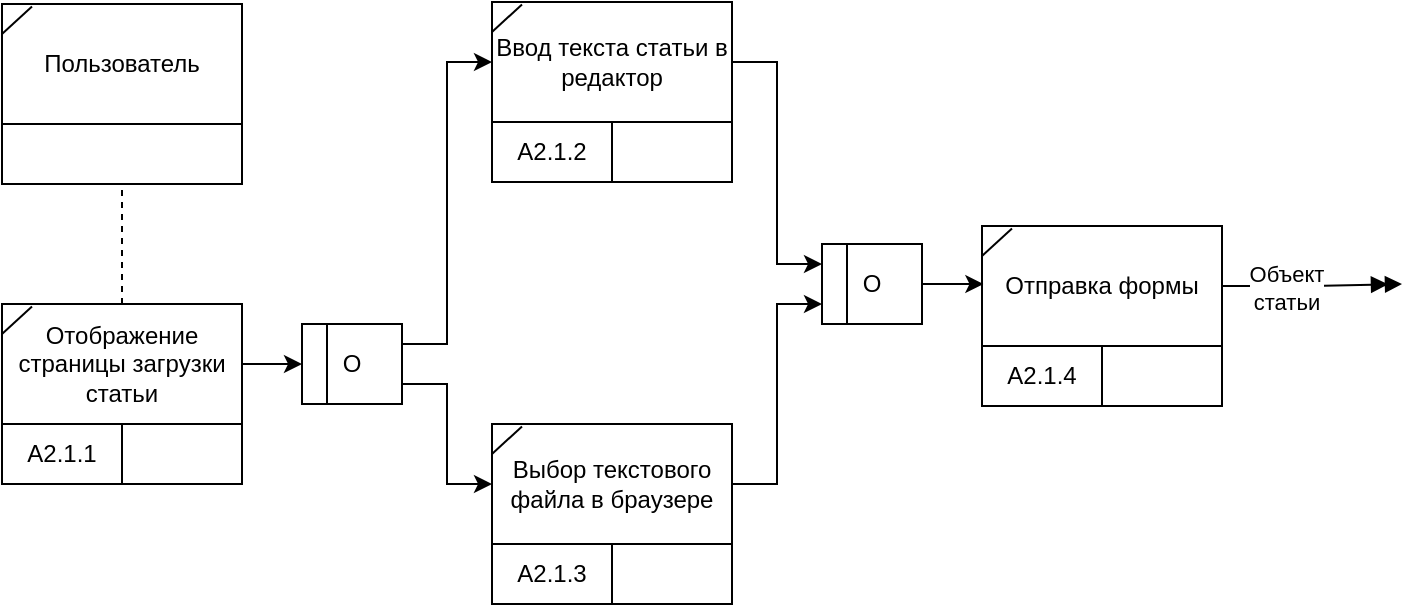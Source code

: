 <mxfile version="24.8.0">
  <diagram name="Page-1" id="OGtMQpQ2vGmIaAtSXRDW">
    <mxGraphModel dx="690" dy="509" grid="1" gridSize="10" guides="1" tooltips="1" connect="1" arrows="1" fold="1" page="1" pageScale="1" pageWidth="850" pageHeight="1100" math="0" shadow="0">
      <root>
        <mxCell id="0" />
        <mxCell id="1" parent="0" />
        <mxCell id="JVNXOIvuCqw-iWcj8ZhG-1" value="" style="rounded=0;whiteSpace=wrap;html=1;" parent="1" vertex="1">
          <mxGeometry x="100" y="160" width="120" height="90" as="geometry" />
        </mxCell>
        <mxCell id="JVNXOIvuCqw-iWcj8ZhG-2" value="" style="rounded=0;whiteSpace=wrap;html=1;" parent="1" vertex="1">
          <mxGeometry x="100" y="220" width="120" height="30" as="geometry" />
        </mxCell>
        <mxCell id="JVNXOIvuCqw-iWcj8ZhG-3" value="Пользователь" style="text;html=1;align=center;verticalAlign=middle;whiteSpace=wrap;rounded=0;" parent="1" vertex="1">
          <mxGeometry x="100" y="160" width="120" height="60" as="geometry" />
        </mxCell>
        <mxCell id="JVNXOIvuCqw-iWcj8ZhG-4" value="" style="endArrow=none;html=1;rounded=0;exitX=0;exitY=0.25;exitDx=0;exitDy=0;entryX=0.125;entryY=0.02;entryDx=0;entryDy=0;entryPerimeter=0;" parent="1" source="JVNXOIvuCqw-iWcj8ZhG-3" target="JVNXOIvuCqw-iWcj8ZhG-3" edge="1">
          <mxGeometry width="50" height="50" relative="1" as="geometry">
            <mxPoint x="70" y="190" as="sourcePoint" />
            <mxPoint x="120" y="140" as="targetPoint" />
          </mxGeometry>
        </mxCell>
        <mxCell id="JVNXOIvuCqw-iWcj8ZhG-5" value="" style="rounded=0;whiteSpace=wrap;html=1;" parent="1" vertex="1">
          <mxGeometry x="100" y="310" width="120" height="90" as="geometry" />
        </mxCell>
        <mxCell id="JVNXOIvuCqw-iWcj8ZhG-6" value="А2.1.1" style="rounded=0;whiteSpace=wrap;html=1;" parent="1" vertex="1">
          <mxGeometry x="100" y="370" width="60" height="30" as="geometry" />
        </mxCell>
        <mxCell id="JVNXOIvuCqw-iWcj8ZhG-7" value="" style="rounded=0;whiteSpace=wrap;html=1;" parent="1" vertex="1">
          <mxGeometry x="160" y="370" width="60" height="30" as="geometry" />
        </mxCell>
        <mxCell id="JVNXOIvuCqw-iWcj8ZhG-28" style="edgeStyle=orthogonalEdgeStyle;rounded=0;orthogonalLoop=1;jettySize=auto;html=1;exitX=1;exitY=0.5;exitDx=0;exitDy=0;entryX=0;entryY=0.5;entryDx=0;entryDy=0;" parent="1" source="JVNXOIvuCqw-iWcj8ZhG-8" target="JVNXOIvuCqw-iWcj8ZhG-26" edge="1">
          <mxGeometry relative="1" as="geometry" />
        </mxCell>
        <mxCell id="JVNXOIvuCqw-iWcj8ZhG-8" value="Отображение&lt;div&gt;страницы загрузки&lt;/div&gt;&lt;div&gt;статьи&lt;/div&gt;" style="text;html=1;align=center;verticalAlign=middle;whiteSpace=wrap;rounded=0;" parent="1" vertex="1">
          <mxGeometry x="100" y="310" width="120" height="60" as="geometry" />
        </mxCell>
        <mxCell id="JVNXOIvuCqw-iWcj8ZhG-9" value="" style="endArrow=none;html=1;rounded=0;exitX=0;exitY=0.25;exitDx=0;exitDy=0;entryX=0.125;entryY=0.02;entryDx=0;entryDy=0;entryPerimeter=0;" parent="1" source="JVNXOIvuCqw-iWcj8ZhG-8" target="JVNXOIvuCqw-iWcj8ZhG-8" edge="1">
          <mxGeometry width="50" height="50" relative="1" as="geometry">
            <mxPoint x="70" y="340" as="sourcePoint" />
            <mxPoint x="120" y="290" as="targetPoint" />
          </mxGeometry>
        </mxCell>
        <mxCell id="JVNXOIvuCqw-iWcj8ZhG-10" style="edgeStyle=orthogonalEdgeStyle;rounded=0;orthogonalLoop=1;jettySize=auto;html=1;exitX=0.5;exitY=0;exitDx=0;exitDy=0;entryX=0.5;entryY=1;entryDx=0;entryDy=0;startArrow=none;startFill=0;endArrow=none;endFill=0;dashed=1;" parent="1" source="JVNXOIvuCqw-iWcj8ZhG-8" target="JVNXOIvuCqw-iWcj8ZhG-2" edge="1">
          <mxGeometry relative="1" as="geometry">
            <mxPoint x="276" y="361" as="sourcePoint" />
            <mxPoint x="276" y="321" as="targetPoint" />
          </mxGeometry>
        </mxCell>
        <mxCell id="JVNXOIvuCqw-iWcj8ZhG-11" value="" style="rounded=0;whiteSpace=wrap;html=1;" parent="1" vertex="1">
          <mxGeometry x="345" y="159" width="120" height="90" as="geometry" />
        </mxCell>
        <mxCell id="JVNXOIvuCqw-iWcj8ZhG-12" value="А2.1.2" style="rounded=0;whiteSpace=wrap;html=1;" parent="1" vertex="1">
          <mxGeometry x="345" y="219" width="60" height="30" as="geometry" />
        </mxCell>
        <mxCell id="JVNXOIvuCqw-iWcj8ZhG-13" value="" style="rounded=0;whiteSpace=wrap;html=1;" parent="1" vertex="1">
          <mxGeometry x="405" y="219" width="60" height="30" as="geometry" />
        </mxCell>
        <mxCell id="JVNXOIvuCqw-iWcj8ZhG-34" style="edgeStyle=orthogonalEdgeStyle;rounded=0;orthogonalLoop=1;jettySize=auto;html=1;exitX=1;exitY=0.5;exitDx=0;exitDy=0;entryX=0;entryY=0.25;entryDx=0;entryDy=0;" parent="1" source="JVNXOIvuCqw-iWcj8ZhG-14" target="JVNXOIvuCqw-iWcj8ZhG-31" edge="1">
          <mxGeometry relative="1" as="geometry" />
        </mxCell>
        <mxCell id="JVNXOIvuCqw-iWcj8ZhG-14" value="Ввод текста статьи в редактор" style="text;html=1;align=center;verticalAlign=middle;whiteSpace=wrap;rounded=0;" parent="1" vertex="1">
          <mxGeometry x="345" y="159" width="120" height="60" as="geometry" />
        </mxCell>
        <mxCell id="JVNXOIvuCqw-iWcj8ZhG-15" value="" style="endArrow=none;html=1;rounded=0;exitX=0;exitY=0.25;exitDx=0;exitDy=0;entryX=0.125;entryY=0.02;entryDx=0;entryDy=0;entryPerimeter=0;" parent="1" source="JVNXOIvuCqw-iWcj8ZhG-14" target="JVNXOIvuCqw-iWcj8ZhG-14" edge="1">
          <mxGeometry width="50" height="50" relative="1" as="geometry">
            <mxPoint x="315" y="189" as="sourcePoint" />
            <mxPoint x="365" y="139" as="targetPoint" />
          </mxGeometry>
        </mxCell>
        <mxCell id="JVNXOIvuCqw-iWcj8ZhG-16" value="" style="rounded=0;whiteSpace=wrap;html=1;" parent="1" vertex="1">
          <mxGeometry x="345" y="370" width="120" height="90" as="geometry" />
        </mxCell>
        <mxCell id="JVNXOIvuCqw-iWcj8ZhG-17" value="А2.1.3" style="rounded=0;whiteSpace=wrap;html=1;" parent="1" vertex="1">
          <mxGeometry x="345" y="430" width="60" height="30" as="geometry" />
        </mxCell>
        <mxCell id="JVNXOIvuCqw-iWcj8ZhG-18" value="" style="rounded=0;whiteSpace=wrap;html=1;" parent="1" vertex="1">
          <mxGeometry x="405" y="430" width="60" height="30" as="geometry" />
        </mxCell>
        <mxCell id="JVNXOIvuCqw-iWcj8ZhG-33" style="edgeStyle=orthogonalEdgeStyle;rounded=0;orthogonalLoop=1;jettySize=auto;html=1;exitX=1;exitY=0.5;exitDx=0;exitDy=0;entryX=0;entryY=0.75;entryDx=0;entryDy=0;" parent="1" source="JVNXOIvuCqw-iWcj8ZhG-19" target="JVNXOIvuCqw-iWcj8ZhG-31" edge="1">
          <mxGeometry relative="1" as="geometry" />
        </mxCell>
        <mxCell id="JVNXOIvuCqw-iWcj8ZhG-19" value="Выбор текстового файла в браузере" style="text;html=1;align=center;verticalAlign=middle;whiteSpace=wrap;rounded=0;" parent="1" vertex="1">
          <mxGeometry x="345" y="370" width="120" height="60" as="geometry" />
        </mxCell>
        <mxCell id="JVNXOIvuCqw-iWcj8ZhG-20" value="" style="endArrow=none;html=1;rounded=0;exitX=0;exitY=0.25;exitDx=0;exitDy=0;entryX=0.125;entryY=0.02;entryDx=0;entryDy=0;entryPerimeter=0;" parent="1" source="JVNXOIvuCqw-iWcj8ZhG-19" target="JVNXOIvuCqw-iWcj8ZhG-19" edge="1">
          <mxGeometry width="50" height="50" relative="1" as="geometry">
            <mxPoint x="315" y="400" as="sourcePoint" />
            <mxPoint x="365" y="350" as="targetPoint" />
          </mxGeometry>
        </mxCell>
        <mxCell id="JVNXOIvuCqw-iWcj8ZhG-21" value="" style="rounded=0;whiteSpace=wrap;html=1;" parent="1" vertex="1">
          <mxGeometry x="590" y="271" width="120" height="90" as="geometry" />
        </mxCell>
        <mxCell id="JVNXOIvuCqw-iWcj8ZhG-22" value="А2.1.4" style="rounded=0;whiteSpace=wrap;html=1;" parent="1" vertex="1">
          <mxGeometry x="590" y="331" width="60" height="30" as="geometry" />
        </mxCell>
        <mxCell id="JVNXOIvuCqw-iWcj8ZhG-23" value="" style="rounded=0;whiteSpace=wrap;html=1;" parent="1" vertex="1">
          <mxGeometry x="650" y="331" width="60" height="30" as="geometry" />
        </mxCell>
        <mxCell id="JVNXOIvuCqw-iWcj8ZhG-36" style="edgeStyle=orthogonalEdgeStyle;rounded=0;orthogonalLoop=1;jettySize=auto;html=1;exitX=1;exitY=0.5;exitDx=0;exitDy=0;endArrow=doubleBlock;endFill=1;" parent="1" source="JVNXOIvuCqw-iWcj8ZhG-24" edge="1">
          <mxGeometry relative="1" as="geometry">
            <mxPoint x="800" y="300" as="targetPoint" />
          </mxGeometry>
        </mxCell>
        <mxCell id="JVNXOIvuCqw-iWcj8ZhG-37" value="Объект&lt;div&gt;статьи&lt;/div&gt;" style="edgeLabel;html=1;align=center;verticalAlign=middle;resizable=0;points=[];" parent="JVNXOIvuCqw-iWcj8ZhG-36" vertex="1" connectable="0">
          <mxGeometry x="-0.307" y="-1" relative="1" as="geometry">
            <mxPoint as="offset" />
          </mxGeometry>
        </mxCell>
        <mxCell id="JVNXOIvuCqw-iWcj8ZhG-24" value="Отправка формы" style="text;html=1;align=center;verticalAlign=middle;whiteSpace=wrap;rounded=0;" parent="1" vertex="1">
          <mxGeometry x="590" y="271" width="120" height="60" as="geometry" />
        </mxCell>
        <mxCell id="JVNXOIvuCqw-iWcj8ZhG-25" value="" style="endArrow=none;html=1;rounded=0;exitX=0;exitY=0.25;exitDx=0;exitDy=0;entryX=0.125;entryY=0.02;entryDx=0;entryDy=0;entryPerimeter=0;" parent="1" source="JVNXOIvuCqw-iWcj8ZhG-24" target="JVNXOIvuCqw-iWcj8ZhG-24" edge="1">
          <mxGeometry width="50" height="50" relative="1" as="geometry">
            <mxPoint x="560" y="301" as="sourcePoint" />
            <mxPoint x="610" y="251" as="targetPoint" />
          </mxGeometry>
        </mxCell>
        <mxCell id="JVNXOIvuCqw-iWcj8ZhG-29" style="edgeStyle=orthogonalEdgeStyle;rounded=0;orthogonalLoop=1;jettySize=auto;html=1;exitX=1;exitY=0.25;exitDx=0;exitDy=0;entryX=0;entryY=0.5;entryDx=0;entryDy=0;" parent="1" source="JVNXOIvuCqw-iWcj8ZhG-26" target="JVNXOIvuCqw-iWcj8ZhG-14" edge="1">
          <mxGeometry relative="1" as="geometry" />
        </mxCell>
        <mxCell id="JVNXOIvuCqw-iWcj8ZhG-30" style="edgeStyle=orthogonalEdgeStyle;rounded=0;orthogonalLoop=1;jettySize=auto;html=1;exitX=1;exitY=0.75;exitDx=0;exitDy=0;entryX=0;entryY=0.5;entryDx=0;entryDy=0;" parent="1" source="JVNXOIvuCqw-iWcj8ZhG-26" target="JVNXOIvuCqw-iWcj8ZhG-19" edge="1">
          <mxGeometry relative="1" as="geometry" />
        </mxCell>
        <mxCell id="JVNXOIvuCqw-iWcj8ZhG-26" value="O" style="rounded=0;whiteSpace=wrap;html=1;" parent="1" vertex="1">
          <mxGeometry x="250" y="320" width="50" height="40" as="geometry" />
        </mxCell>
        <mxCell id="JVNXOIvuCqw-iWcj8ZhG-27" value="" style="endArrow=none;html=1;rounded=0;entryX=0.25;entryY=0;entryDx=0;entryDy=0;exitX=0.25;exitY=1;exitDx=0;exitDy=0;" parent="1" source="JVNXOIvuCqw-iWcj8ZhG-26" target="JVNXOIvuCqw-iWcj8ZhG-26" edge="1">
          <mxGeometry width="50" height="50" relative="1" as="geometry">
            <mxPoint x="250" y="440" as="sourcePoint" />
            <mxPoint x="300" y="390" as="targetPoint" />
          </mxGeometry>
        </mxCell>
        <mxCell id="JVNXOIvuCqw-iWcj8ZhG-35" style="edgeStyle=orthogonalEdgeStyle;rounded=0;orthogonalLoop=1;jettySize=auto;html=1;exitX=1;exitY=0.5;exitDx=0;exitDy=0;entryX=0.006;entryY=0.487;entryDx=0;entryDy=0;entryPerimeter=0;" parent="1" source="JVNXOIvuCqw-iWcj8ZhG-31" target="JVNXOIvuCqw-iWcj8ZhG-24" edge="1">
          <mxGeometry relative="1" as="geometry" />
        </mxCell>
        <mxCell id="JVNXOIvuCqw-iWcj8ZhG-31" value="O" style="rounded=0;whiteSpace=wrap;html=1;" parent="1" vertex="1">
          <mxGeometry x="510" y="280" width="50" height="40" as="geometry" />
        </mxCell>
        <mxCell id="JVNXOIvuCqw-iWcj8ZhG-32" value="" style="endArrow=none;html=1;rounded=0;entryX=0.25;entryY=0;entryDx=0;entryDy=0;exitX=0.25;exitY=1;exitDx=0;exitDy=0;" parent="1" source="JVNXOIvuCqw-iWcj8ZhG-31" target="JVNXOIvuCqw-iWcj8ZhG-31" edge="1">
          <mxGeometry width="50" height="50" relative="1" as="geometry">
            <mxPoint x="510" y="400" as="sourcePoint" />
            <mxPoint x="560" y="350" as="targetPoint" />
          </mxGeometry>
        </mxCell>
      </root>
    </mxGraphModel>
  </diagram>
</mxfile>
